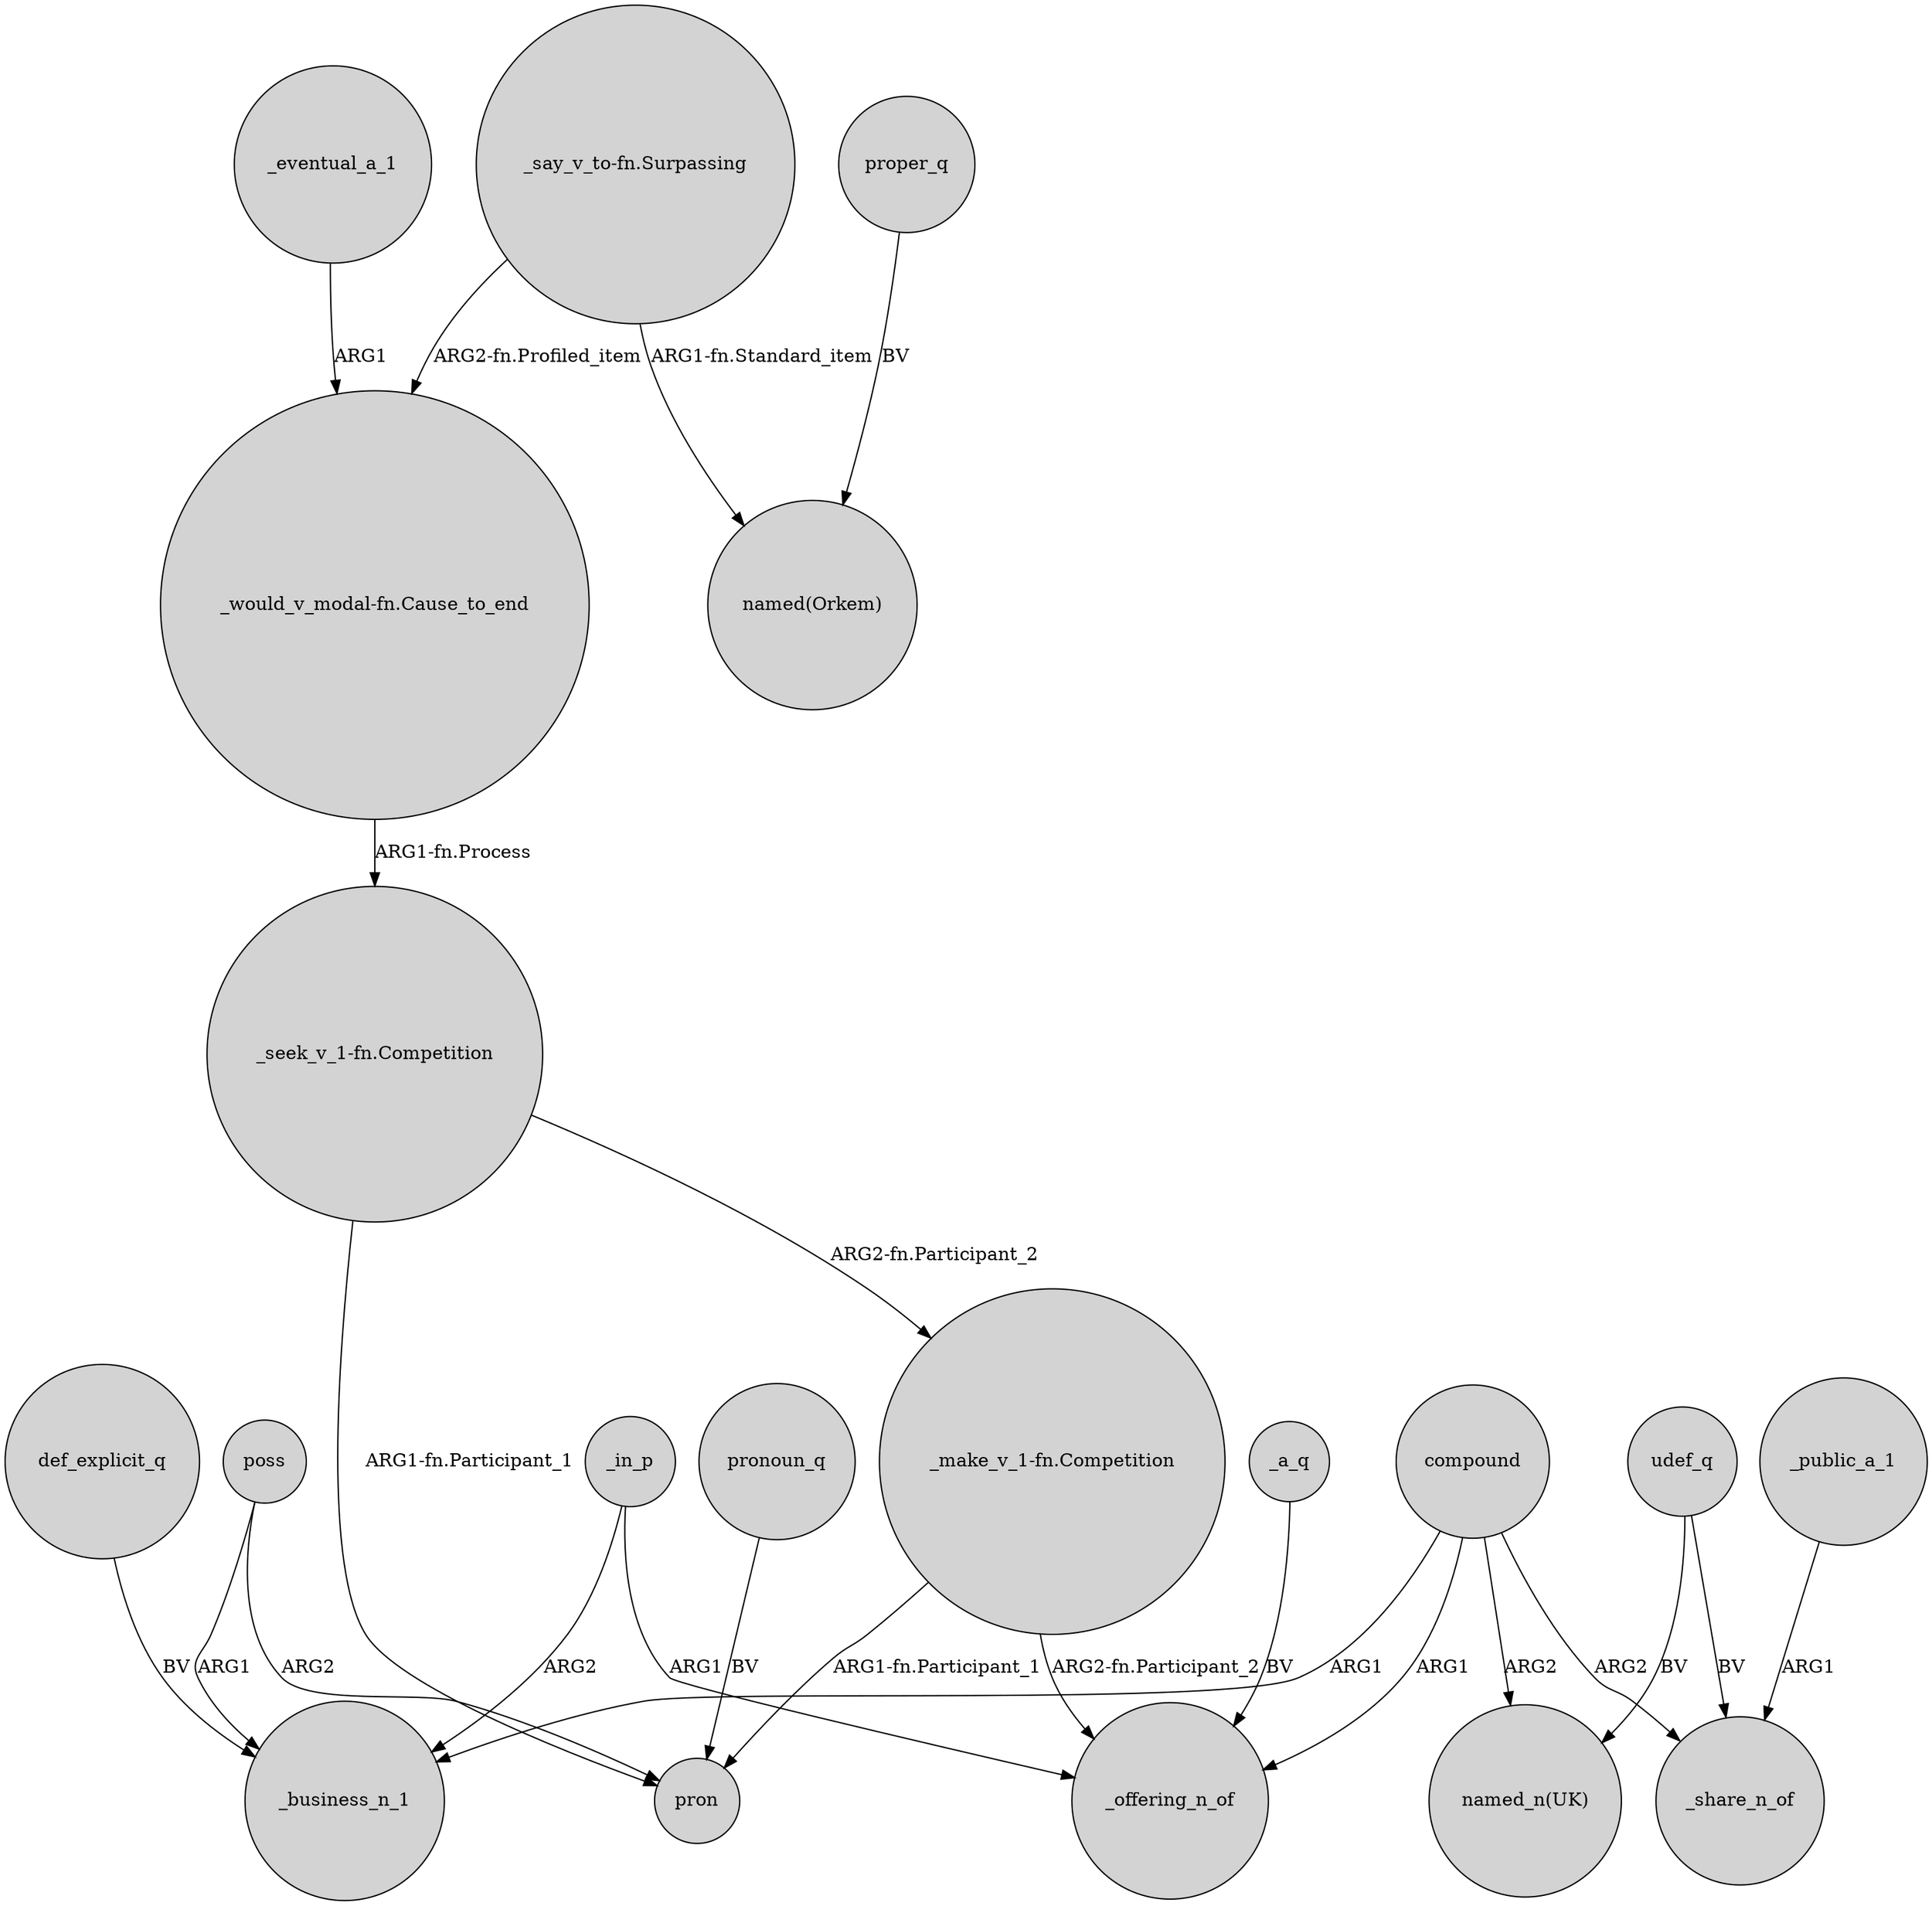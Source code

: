 digraph {
	node [shape=circle style=filled]
	_a_q -> _offering_n_of [label=BV]
	def_explicit_q -> _business_n_1 [label=BV]
	_eventual_a_1 -> "_would_v_modal-fn.Cause_to_end" [label=ARG1]
	poss -> _business_n_1 [label=ARG1]
	compound -> _offering_n_of [label=ARG1]
	pronoun_q -> pron [label=BV]
	poss -> pron [label=ARG2]
	"_seek_v_1-fn.Competition" -> pron [label="ARG1-fn.Participant_1"]
	"_say_v_to-fn.Surpassing" -> "_would_v_modal-fn.Cause_to_end" [label="ARG2-fn.Profiled_item"]
	"_seek_v_1-fn.Competition" -> "_make_v_1-fn.Competition" [label="ARG2-fn.Participant_2"]
	compound -> "named_n(UK)" [label=ARG2]
	"_make_v_1-fn.Competition" -> pron [label="ARG1-fn.Participant_1"]
	udef_q -> "named_n(UK)" [label=BV]
	_public_a_1 -> _share_n_of [label=ARG1]
	udef_q -> _share_n_of [label=BV]
	_in_p -> _offering_n_of [label=ARG1]
	compound -> _share_n_of [label=ARG2]
	"_say_v_to-fn.Surpassing" -> "named(Orkem)" [label="ARG1-fn.Standard_item"]
	_in_p -> _business_n_1 [label=ARG2]
	proper_q -> "named(Orkem)" [label=BV]
	"_would_v_modal-fn.Cause_to_end" -> "_seek_v_1-fn.Competition" [label="ARG1-fn.Process"]
	"_make_v_1-fn.Competition" -> _offering_n_of [label="ARG2-fn.Participant_2"]
	compound -> _business_n_1 [label=ARG1]
}
